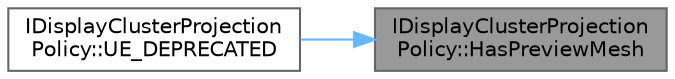 digraph "IDisplayClusterProjectionPolicy::HasPreviewMesh"
{
 // INTERACTIVE_SVG=YES
 // LATEX_PDF_SIZE
  bgcolor="transparent";
  edge [fontname=Helvetica,fontsize=10,labelfontname=Helvetica,labelfontsize=10];
  node [fontname=Helvetica,fontsize=10,shape=box,height=0.2,width=0.4];
  rankdir="RL";
  Node1 [id="Node000001",label="IDisplayClusterProjection\lPolicy::HasPreviewMesh",height=0.2,width=0.4,color="gray40", fillcolor="grey60", style="filled", fontcolor="black",tooltip="Ask projection policy instance if it has any mesh based preview."];
  Node1 -> Node2 [id="edge1_Node000001_Node000002",dir="back",color="steelblue1",style="solid",tooltip=" "];
  Node2 [id="Node000002",label="IDisplayClusterProjection\lPolicy::UE_DEPRECATED",height=0.2,width=0.4,color="grey40", fillcolor="white", style="filled",URL="$df/db6/classIDisplayClusterProjectionPolicy.html#a12491e4bf4784d8c4d9abd2ea46a347b",tooltip="Ask projection policy instance if it has any mesh based preview."];
}
